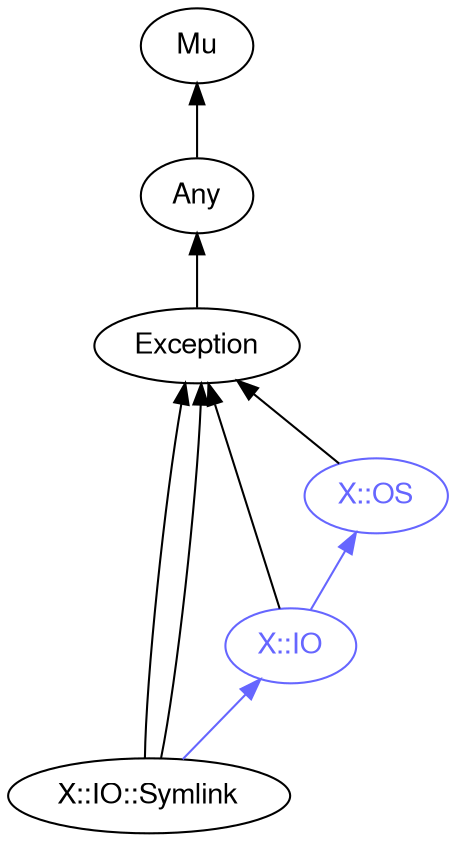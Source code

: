 digraph "perl6-type-graph" {
    rankdir=BT;
    splines=polyline;
    overlap=false; 
    // Types
    "X::IO::Symlink" [color="#000000", fontcolor="#000000", href="/type/X::IO::Symlink", fontname="FreeSans"];
    "Mu" [color="#000000", fontcolor="#000000", href="/type/Mu", fontname="FreeSans"];
    "Any" [color="#000000", fontcolor="#000000", href="/type/Any", fontname="FreeSans"];
    "Exception" [color="#000000", fontcolor="#000000", href="/type/Exception", fontname="FreeSans"];
    "X::OS" [color="#6666FF", fontcolor="#6666FF", href="/type/X::OS", fontname="FreeSans"];
    "X::IO" [color="#6666FF", fontcolor="#6666FF", href="/type/X::IO", fontname="FreeSans"];

    // Superclasses
    "X::IO::Symlink" -> "Exception" [color="#000000"];
    "X::IO::Symlink" -> "Exception" [color="#000000"];
    "Any" -> "Mu" [color="#000000"];
    "Exception" -> "Any" [color="#000000"];
    "X::OS" -> "Exception" [color="#000000"];
    "X::IO" -> "Exception" [color="#000000"];

    // Roles
    "X::IO::Symlink" -> "X::IO" [color="#6666FF"];
    "X::IO" -> "X::OS" [color="#6666FF"];
}
